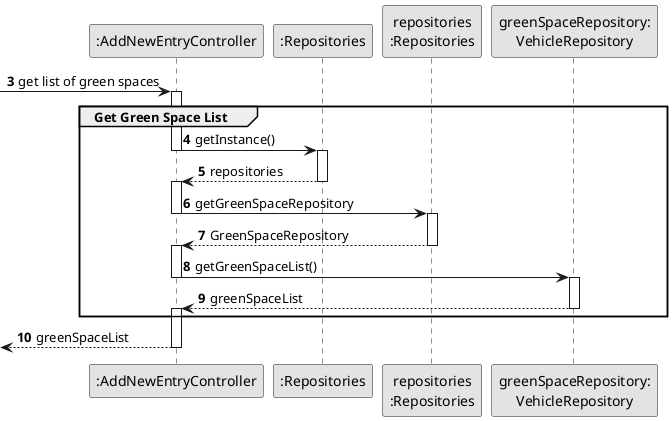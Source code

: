 @startuml
skinparam monochrome true
skinparam packageStyle rectangle
skinparam shadowing false

participant ":AddNewEntryController" as CTRL
participant ":Repositories" as RepositorySingleton
participant "repositories\n:Repositories" as PLAT
participant "greenSpaceRepository:\nVehicleRepository" as GreenSpaceRepository

autonumber 3


-> CTRL : get list of green spaces
        activate CTRL
group Get Green Space List
CTRL -> RepositorySingleton : getInstance()
        deactivate CTRL
        activate RepositorySingleton


        RepositorySingleton --> CTRL : repositories
        deactivate RepositorySingleton
        activate CTRL

        CTRL -> PLAT :getGreenSpaceRepository
        deactivate CTRL
        activate PLAT


        PLAT --> CTRL : GreenSpaceRepository
        deactivate PLAT
        activate CTRL


        CTRL -> GreenSpaceRepository : getGreenSpaceList()
        deactivate CTRL
        activate GreenSpaceRepository

        GreenSpaceRepository --> CTRL : greenSpaceList
        deactivate GreenSpaceRepository
        activate CTRL
end
         <-- CTRL : greenSpaceList
                deactivate CTRL
@enduml